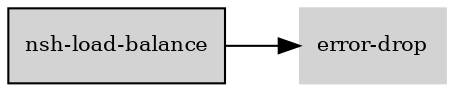 digraph "nsh_load_balance_subgraph" {
  rankdir=LR;
  node [shape=box, style=filled, fontsize=10, color=lightgray, fontcolor=black, fillcolor=lightgray];
  "nsh-load-balance" [color=black, fontcolor=black, fillcolor=lightgray];
  edge [fontsize=8];
  "nsh-load-balance" -> "error-drop";
}
